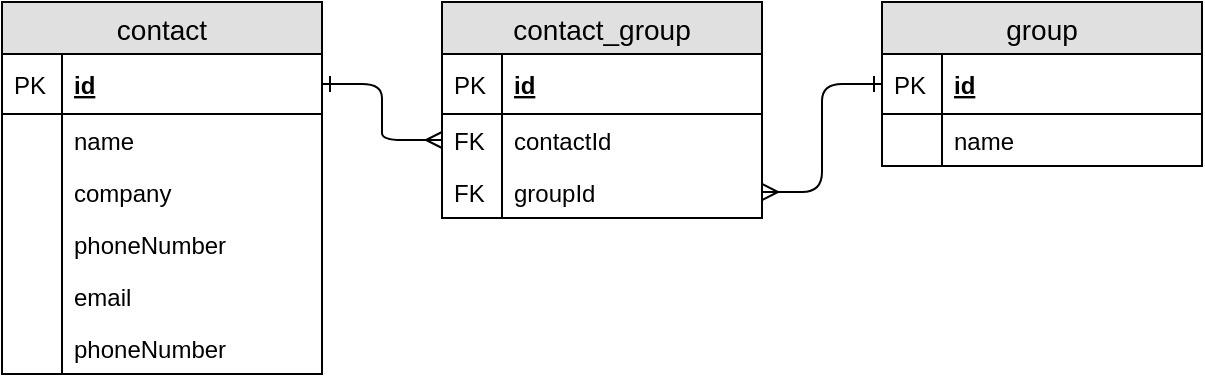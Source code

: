 <mxfile version="11.1.4" type="device"><diagram id="8LLDf4RlY1WFFWEJf5ZW" name="Page-1"><mxGraphModel dx="801" dy="415" grid="1" gridSize="10" guides="1" tooltips="1" connect="1" arrows="1" fold="1" page="1" pageScale="1" pageWidth="850" pageHeight="1100" math="0" shadow="0"><root><mxCell id="0"/><mxCell id="1" parent="0"/><mxCell id="3Z4tlFBaYh-_3jWYvXOG-1" value="contact" style="swimlane;fontStyle=0;childLayout=stackLayout;horizontal=1;startSize=26;fillColor=#e0e0e0;horizontalStack=0;resizeParent=1;resizeParentMax=0;resizeLast=0;collapsible=1;marginBottom=0;swimlaneFillColor=#ffffff;align=center;fontSize=14;" vertex="1" parent="1"><mxGeometry x="130" y="164" width="160" height="186" as="geometry"/></mxCell><mxCell id="3Z4tlFBaYh-_3jWYvXOG-2" value="id" style="shape=partialRectangle;top=0;left=0;right=0;bottom=1;align=left;verticalAlign=middle;fillColor=none;spacingLeft=34;spacingRight=4;overflow=hidden;rotatable=0;points=[[0,0.5],[1,0.5]];portConstraint=eastwest;dropTarget=0;fontStyle=5;fontSize=12;" vertex="1" parent="3Z4tlFBaYh-_3jWYvXOG-1"><mxGeometry y="26" width="160" height="30" as="geometry"/></mxCell><mxCell id="3Z4tlFBaYh-_3jWYvXOG-3" value="PK" style="shape=partialRectangle;top=0;left=0;bottom=0;fillColor=none;align=left;verticalAlign=middle;spacingLeft=4;spacingRight=4;overflow=hidden;rotatable=0;points=[];portConstraint=eastwest;part=1;fontSize=12;" vertex="1" connectable="0" parent="3Z4tlFBaYh-_3jWYvXOG-2"><mxGeometry width="30" height="30" as="geometry"/></mxCell><mxCell id="3Z4tlFBaYh-_3jWYvXOG-4" value="name" style="shape=partialRectangle;top=0;left=0;right=0;bottom=0;align=left;verticalAlign=top;fillColor=none;spacingLeft=34;spacingRight=4;overflow=hidden;rotatable=0;points=[[0,0.5],[1,0.5]];portConstraint=eastwest;dropTarget=0;fontSize=12;" vertex="1" parent="3Z4tlFBaYh-_3jWYvXOG-1"><mxGeometry y="56" width="160" height="26" as="geometry"/></mxCell><mxCell id="3Z4tlFBaYh-_3jWYvXOG-5" value="" style="shape=partialRectangle;top=0;left=0;bottom=0;fillColor=none;align=left;verticalAlign=top;spacingLeft=4;spacingRight=4;overflow=hidden;rotatable=0;points=[];portConstraint=eastwest;part=1;fontSize=12;" vertex="1" connectable="0" parent="3Z4tlFBaYh-_3jWYvXOG-4"><mxGeometry width="30" height="26" as="geometry"/></mxCell><mxCell id="3Z4tlFBaYh-_3jWYvXOG-6" value="company" style="shape=partialRectangle;top=0;left=0;right=0;bottom=0;align=left;verticalAlign=top;fillColor=none;spacingLeft=34;spacingRight=4;overflow=hidden;rotatable=0;points=[[0,0.5],[1,0.5]];portConstraint=eastwest;dropTarget=0;fontSize=12;" vertex="1" parent="3Z4tlFBaYh-_3jWYvXOG-1"><mxGeometry y="82" width="160" height="26" as="geometry"/></mxCell><mxCell id="3Z4tlFBaYh-_3jWYvXOG-7" value="" style="shape=partialRectangle;top=0;left=0;bottom=0;fillColor=none;align=left;verticalAlign=top;spacingLeft=4;spacingRight=4;overflow=hidden;rotatable=0;points=[];portConstraint=eastwest;part=1;fontSize=12;" vertex="1" connectable="0" parent="3Z4tlFBaYh-_3jWYvXOG-6"><mxGeometry width="30" height="26" as="geometry"/></mxCell><mxCell id="3Z4tlFBaYh-_3jWYvXOG-8" value="phoneNumber" style="shape=partialRectangle;top=0;left=0;right=0;bottom=0;align=left;verticalAlign=top;fillColor=none;spacingLeft=34;spacingRight=4;overflow=hidden;rotatable=0;points=[[0,0.5],[1,0.5]];portConstraint=eastwest;dropTarget=0;fontSize=12;" vertex="1" parent="3Z4tlFBaYh-_3jWYvXOG-1"><mxGeometry y="108" width="160" height="26" as="geometry"/></mxCell><mxCell id="3Z4tlFBaYh-_3jWYvXOG-9" value="" style="shape=partialRectangle;top=0;left=0;bottom=0;fillColor=none;align=left;verticalAlign=top;spacingLeft=4;spacingRight=4;overflow=hidden;rotatable=0;points=[];portConstraint=eastwest;part=1;fontSize=12;" vertex="1" connectable="0" parent="3Z4tlFBaYh-_3jWYvXOG-8"><mxGeometry width="30" height="26" as="geometry"/></mxCell><mxCell id="3Z4tlFBaYh-_3jWYvXOG-56" value="email" style="shape=partialRectangle;top=0;left=0;right=0;bottom=0;align=left;verticalAlign=top;fillColor=none;spacingLeft=34;spacingRight=4;overflow=hidden;rotatable=0;points=[[0,0.5],[1,0.5]];portConstraint=eastwest;dropTarget=0;fontSize=12;" vertex="1" parent="3Z4tlFBaYh-_3jWYvXOG-1"><mxGeometry y="134" width="160" height="26" as="geometry"/></mxCell><mxCell id="3Z4tlFBaYh-_3jWYvXOG-57" value="" style="shape=partialRectangle;top=0;left=0;bottom=0;fillColor=none;align=left;verticalAlign=top;spacingLeft=4;spacingRight=4;overflow=hidden;rotatable=0;points=[];portConstraint=eastwest;part=1;fontSize=12;" vertex="1" connectable="0" parent="3Z4tlFBaYh-_3jWYvXOG-56"><mxGeometry width="30" height="26" as="geometry"/></mxCell><mxCell id="3Z4tlFBaYh-_3jWYvXOG-58" value="phoneNumber" style="shape=partialRectangle;top=0;left=0;right=0;bottom=0;align=left;verticalAlign=top;fillColor=none;spacingLeft=34;spacingRight=4;overflow=hidden;rotatable=0;points=[[0,0.5],[1,0.5]];portConstraint=eastwest;dropTarget=0;fontSize=12;" vertex="1" parent="3Z4tlFBaYh-_3jWYvXOG-1"><mxGeometry y="160" width="160" height="26" as="geometry"/></mxCell><mxCell id="3Z4tlFBaYh-_3jWYvXOG-59" value="" style="shape=partialRectangle;top=0;left=0;bottom=0;fillColor=none;align=left;verticalAlign=top;spacingLeft=4;spacingRight=4;overflow=hidden;rotatable=0;points=[];portConstraint=eastwest;part=1;fontSize=12;" vertex="1" connectable="0" parent="3Z4tlFBaYh-_3jWYvXOG-58"><mxGeometry width="30" height="26" as="geometry"/></mxCell><mxCell id="3Z4tlFBaYh-_3jWYvXOG-12" value="group" style="swimlane;fontStyle=0;childLayout=stackLayout;horizontal=1;startSize=26;fillColor=#e0e0e0;horizontalStack=0;resizeParent=1;resizeParentMax=0;resizeLast=0;collapsible=1;marginBottom=0;swimlaneFillColor=#ffffff;align=center;fontSize=14;" vertex="1" parent="1"><mxGeometry x="570" y="164" width="160" height="82" as="geometry"/></mxCell><mxCell id="3Z4tlFBaYh-_3jWYvXOG-13" value="id" style="shape=partialRectangle;top=0;left=0;right=0;bottom=1;align=left;verticalAlign=middle;fillColor=none;spacingLeft=34;spacingRight=4;overflow=hidden;rotatable=0;points=[[0,0.5],[1,0.5]];portConstraint=eastwest;dropTarget=0;fontStyle=5;fontSize=12;" vertex="1" parent="3Z4tlFBaYh-_3jWYvXOG-12"><mxGeometry y="26" width="160" height="30" as="geometry"/></mxCell><mxCell id="3Z4tlFBaYh-_3jWYvXOG-14" value="PK" style="shape=partialRectangle;top=0;left=0;bottom=0;fillColor=none;align=left;verticalAlign=middle;spacingLeft=4;spacingRight=4;overflow=hidden;rotatable=0;points=[];portConstraint=eastwest;part=1;fontSize=12;" vertex="1" connectable="0" parent="3Z4tlFBaYh-_3jWYvXOG-13"><mxGeometry width="30" height="30" as="geometry"/></mxCell><mxCell id="3Z4tlFBaYh-_3jWYvXOG-15" value="name" style="shape=partialRectangle;top=0;left=0;right=0;bottom=0;align=left;verticalAlign=top;fillColor=none;spacingLeft=34;spacingRight=4;overflow=hidden;rotatable=0;points=[[0,0.5],[1,0.5]];portConstraint=eastwest;dropTarget=0;fontSize=12;" vertex="1" parent="3Z4tlFBaYh-_3jWYvXOG-12"><mxGeometry y="56" width="160" height="26" as="geometry"/></mxCell><mxCell id="3Z4tlFBaYh-_3jWYvXOG-16" value="" style="shape=partialRectangle;top=0;left=0;bottom=0;fillColor=none;align=left;verticalAlign=top;spacingLeft=4;spacingRight=4;overflow=hidden;rotatable=0;points=[];portConstraint=eastwest;part=1;fontSize=12;" vertex="1" connectable="0" parent="3Z4tlFBaYh-_3jWYvXOG-15"><mxGeometry width="30" height="26" as="geometry"/></mxCell><mxCell id="3Z4tlFBaYh-_3jWYvXOG-34" value="contact_group" style="swimlane;fontStyle=0;childLayout=stackLayout;horizontal=1;startSize=26;fillColor=#e0e0e0;horizontalStack=0;resizeParent=1;resizeParentMax=0;resizeLast=0;collapsible=1;marginBottom=0;swimlaneFillColor=#ffffff;align=center;fontSize=14;" vertex="1" parent="1"><mxGeometry x="350" y="164" width="160" height="108" as="geometry"/></mxCell><mxCell id="3Z4tlFBaYh-_3jWYvXOG-35" value="id" style="shape=partialRectangle;top=0;left=0;right=0;bottom=1;align=left;verticalAlign=middle;fillColor=none;spacingLeft=34;spacingRight=4;overflow=hidden;rotatable=0;points=[[0,0.5],[1,0.5]];portConstraint=eastwest;dropTarget=0;fontStyle=5;fontSize=12;" vertex="1" parent="3Z4tlFBaYh-_3jWYvXOG-34"><mxGeometry y="26" width="160" height="30" as="geometry"/></mxCell><mxCell id="3Z4tlFBaYh-_3jWYvXOG-36" value="PK" style="shape=partialRectangle;top=0;left=0;bottom=0;fillColor=none;align=left;verticalAlign=middle;spacingLeft=4;spacingRight=4;overflow=hidden;rotatable=0;points=[];portConstraint=eastwest;part=1;fontSize=12;" vertex="1" connectable="0" parent="3Z4tlFBaYh-_3jWYvXOG-35"><mxGeometry width="30" height="30" as="geometry"/></mxCell><mxCell id="3Z4tlFBaYh-_3jWYvXOG-37" value="contactId" style="shape=partialRectangle;top=0;left=0;right=0;bottom=0;align=left;verticalAlign=top;fillColor=none;spacingLeft=34;spacingRight=4;overflow=hidden;rotatable=0;points=[[0,0.5],[1,0.5]];portConstraint=eastwest;dropTarget=0;fontSize=12;" vertex="1" parent="3Z4tlFBaYh-_3jWYvXOG-34"><mxGeometry y="56" width="160" height="26" as="geometry"/></mxCell><mxCell id="3Z4tlFBaYh-_3jWYvXOG-38" value="FK" style="shape=partialRectangle;top=0;left=0;bottom=0;fillColor=none;align=left;verticalAlign=top;spacingLeft=4;spacingRight=4;overflow=hidden;rotatable=0;points=[];portConstraint=eastwest;part=1;fontSize=12;" vertex="1" connectable="0" parent="3Z4tlFBaYh-_3jWYvXOG-37"><mxGeometry width="30" height="26" as="geometry"/></mxCell><mxCell id="3Z4tlFBaYh-_3jWYvXOG-39" value="groupId" style="shape=partialRectangle;top=0;left=0;right=0;bottom=0;align=left;verticalAlign=top;fillColor=none;spacingLeft=34;spacingRight=4;overflow=hidden;rotatable=0;points=[[0,0.5],[1,0.5]];portConstraint=eastwest;dropTarget=0;fontSize=12;" vertex="1" parent="3Z4tlFBaYh-_3jWYvXOG-34"><mxGeometry y="82" width="160" height="26" as="geometry"/></mxCell><mxCell id="3Z4tlFBaYh-_3jWYvXOG-40" value="FK" style="shape=partialRectangle;top=0;left=0;bottom=0;fillColor=none;align=left;verticalAlign=top;spacingLeft=4;spacingRight=4;overflow=hidden;rotatable=0;points=[];portConstraint=eastwest;part=1;fontSize=12;" vertex="1" connectable="0" parent="3Z4tlFBaYh-_3jWYvXOG-39"><mxGeometry width="30" height="26" as="geometry"/></mxCell><mxCell id="3Z4tlFBaYh-_3jWYvXOG-62" value="" style="edgeStyle=entityRelationEdgeStyle;fontSize=12;html=1;endArrow=ERmany;startArrow=ERone;entryX=0;entryY=0.5;entryDx=0;entryDy=0;exitX=1;exitY=0.5;exitDx=0;exitDy=0;startFill=0;" edge="1" parent="1" source="3Z4tlFBaYh-_3jWYvXOG-2" target="3Z4tlFBaYh-_3jWYvXOG-37"><mxGeometry width="100" height="100" relative="1" as="geometry"><mxPoint x="130" y="470" as="sourcePoint"/><mxPoint x="230" y="370" as="targetPoint"/></mxGeometry></mxCell><mxCell id="3Z4tlFBaYh-_3jWYvXOG-63" value="" style="edgeStyle=entityRelationEdgeStyle;fontSize=12;html=1;endArrow=ERone;startArrow=ERmany;exitX=1;exitY=0.5;exitDx=0;exitDy=0;entryX=0;entryY=0.5;entryDx=0;entryDy=0;endFill=0;" edge="1" parent="1" source="3Z4tlFBaYh-_3jWYvXOG-39" target="3Z4tlFBaYh-_3jWYvXOG-13"><mxGeometry width="100" height="100" relative="1" as="geometry"><mxPoint x="460" y="420" as="sourcePoint"/><mxPoint x="560" y="320" as="targetPoint"/></mxGeometry></mxCell></root></mxGraphModel></diagram></mxfile>